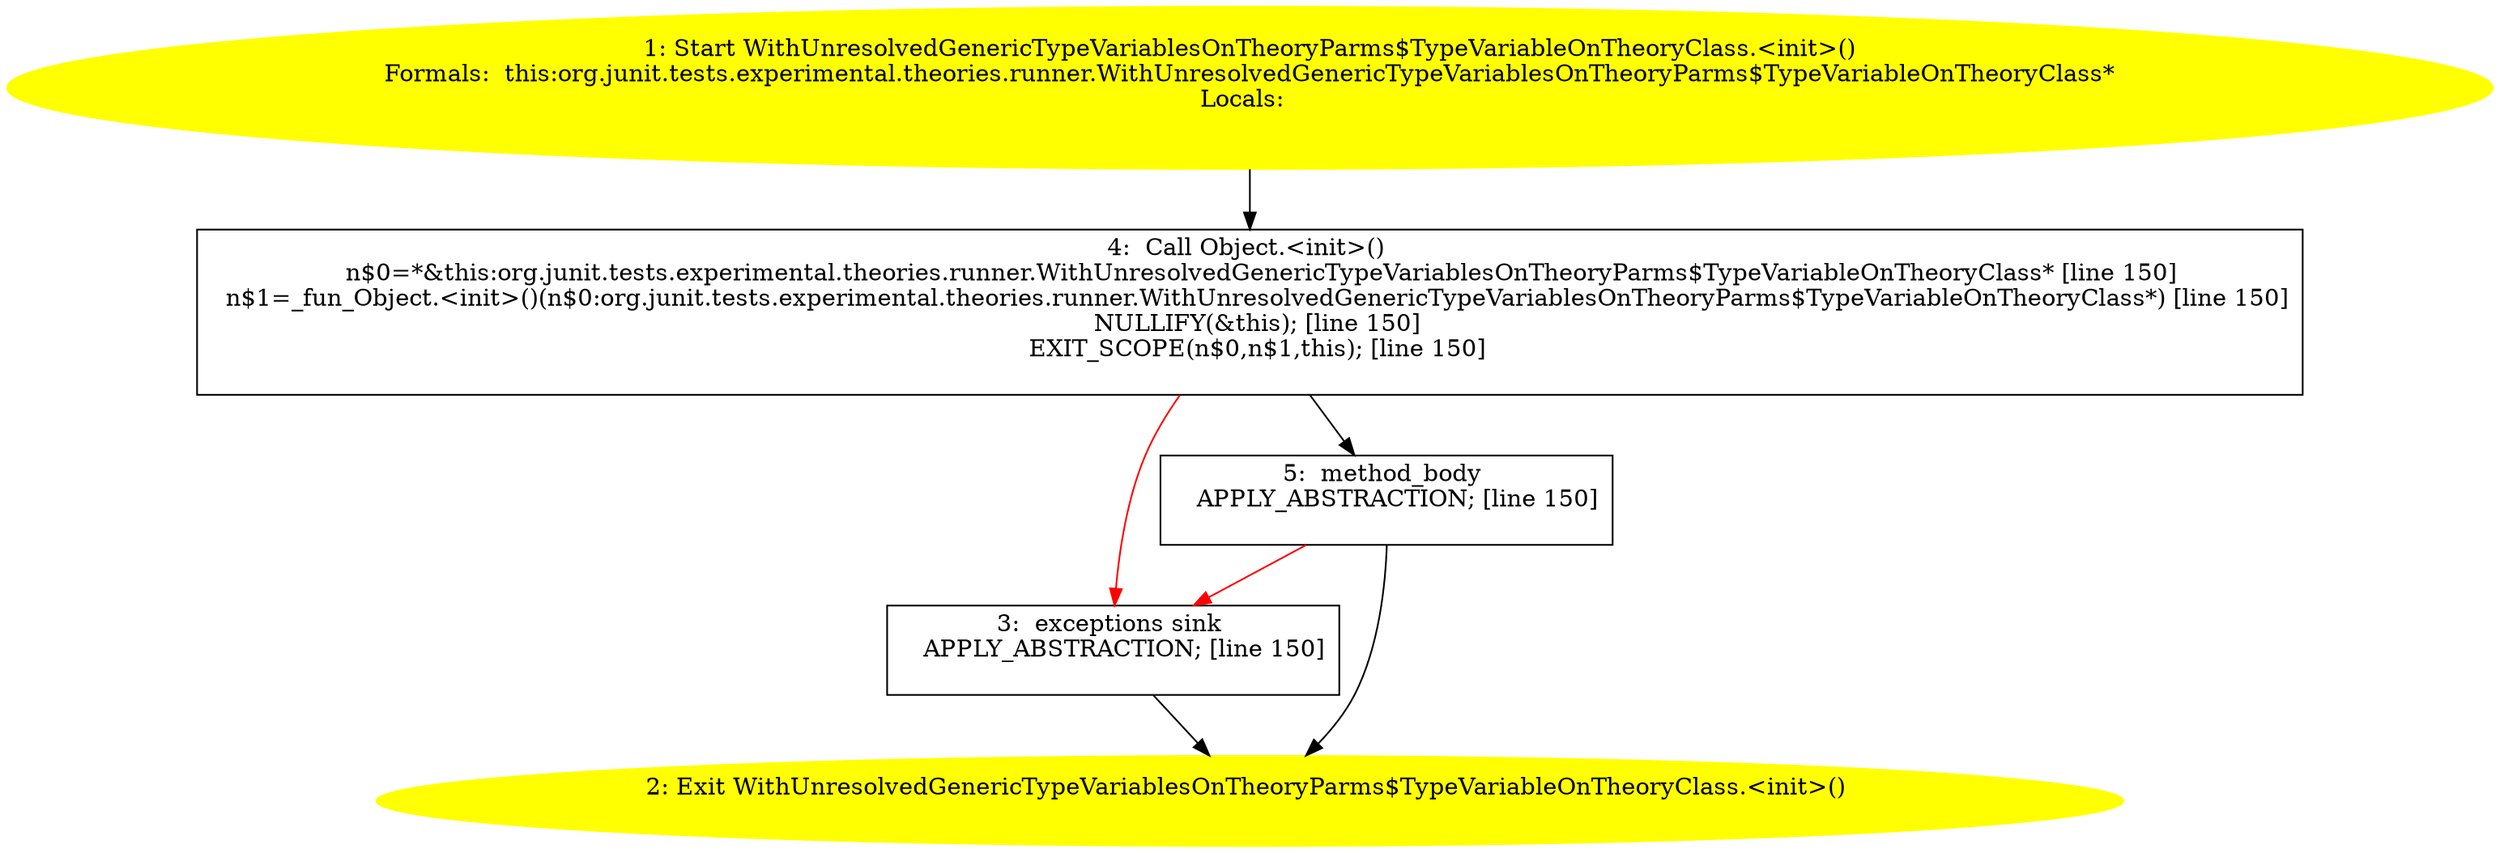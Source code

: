 /* @generated */
digraph cfg {
"org.junit.tests.experimental.theories.runner.WithUnresolvedGenericTypeVariablesOnTheoryParms$TypeVar.186e0815f288c0a00485bcda4967d172_1" [label="1: Start WithUnresolvedGenericTypeVariablesOnTheoryParms$TypeVariableOnTheoryClass.<init>()\nFormals:  this:org.junit.tests.experimental.theories.runner.WithUnresolvedGenericTypeVariablesOnTheoryParms$TypeVariableOnTheoryClass*\nLocals:  \n  " color=yellow style=filled]
	

	 "org.junit.tests.experimental.theories.runner.WithUnresolvedGenericTypeVariablesOnTheoryParms$TypeVar.186e0815f288c0a00485bcda4967d172_1" -> "org.junit.tests.experimental.theories.runner.WithUnresolvedGenericTypeVariablesOnTheoryParms$TypeVar.186e0815f288c0a00485bcda4967d172_4" ;
"org.junit.tests.experimental.theories.runner.WithUnresolvedGenericTypeVariablesOnTheoryParms$TypeVar.186e0815f288c0a00485bcda4967d172_2" [label="2: Exit WithUnresolvedGenericTypeVariablesOnTheoryParms$TypeVariableOnTheoryClass.<init>() \n  " color=yellow style=filled]
	

"org.junit.tests.experimental.theories.runner.WithUnresolvedGenericTypeVariablesOnTheoryParms$TypeVar.186e0815f288c0a00485bcda4967d172_3" [label="3:  exceptions sink \n   APPLY_ABSTRACTION; [line 150]\n " shape="box"]
	

	 "org.junit.tests.experimental.theories.runner.WithUnresolvedGenericTypeVariablesOnTheoryParms$TypeVar.186e0815f288c0a00485bcda4967d172_3" -> "org.junit.tests.experimental.theories.runner.WithUnresolvedGenericTypeVariablesOnTheoryParms$TypeVar.186e0815f288c0a00485bcda4967d172_2" ;
"org.junit.tests.experimental.theories.runner.WithUnresolvedGenericTypeVariablesOnTheoryParms$TypeVar.186e0815f288c0a00485bcda4967d172_4" [label="4:  Call Object.<init>() \n   n$0=*&this:org.junit.tests.experimental.theories.runner.WithUnresolvedGenericTypeVariablesOnTheoryParms$TypeVariableOnTheoryClass* [line 150]\n  n$1=_fun_Object.<init>()(n$0:org.junit.tests.experimental.theories.runner.WithUnresolvedGenericTypeVariablesOnTheoryParms$TypeVariableOnTheoryClass*) [line 150]\n  NULLIFY(&this); [line 150]\n  EXIT_SCOPE(n$0,n$1,this); [line 150]\n " shape="box"]
	

	 "org.junit.tests.experimental.theories.runner.WithUnresolvedGenericTypeVariablesOnTheoryParms$TypeVar.186e0815f288c0a00485bcda4967d172_4" -> "org.junit.tests.experimental.theories.runner.WithUnresolvedGenericTypeVariablesOnTheoryParms$TypeVar.186e0815f288c0a00485bcda4967d172_5" ;
	 "org.junit.tests.experimental.theories.runner.WithUnresolvedGenericTypeVariablesOnTheoryParms$TypeVar.186e0815f288c0a00485bcda4967d172_4" -> "org.junit.tests.experimental.theories.runner.WithUnresolvedGenericTypeVariablesOnTheoryParms$TypeVar.186e0815f288c0a00485bcda4967d172_3" [color="red" ];
"org.junit.tests.experimental.theories.runner.WithUnresolvedGenericTypeVariablesOnTheoryParms$TypeVar.186e0815f288c0a00485bcda4967d172_5" [label="5:  method_body \n   APPLY_ABSTRACTION; [line 150]\n " shape="box"]
	

	 "org.junit.tests.experimental.theories.runner.WithUnresolvedGenericTypeVariablesOnTheoryParms$TypeVar.186e0815f288c0a00485bcda4967d172_5" -> "org.junit.tests.experimental.theories.runner.WithUnresolvedGenericTypeVariablesOnTheoryParms$TypeVar.186e0815f288c0a00485bcda4967d172_2" ;
	 "org.junit.tests.experimental.theories.runner.WithUnresolvedGenericTypeVariablesOnTheoryParms$TypeVar.186e0815f288c0a00485bcda4967d172_5" -> "org.junit.tests.experimental.theories.runner.WithUnresolvedGenericTypeVariablesOnTheoryParms$TypeVar.186e0815f288c0a00485bcda4967d172_3" [color="red" ];
}
